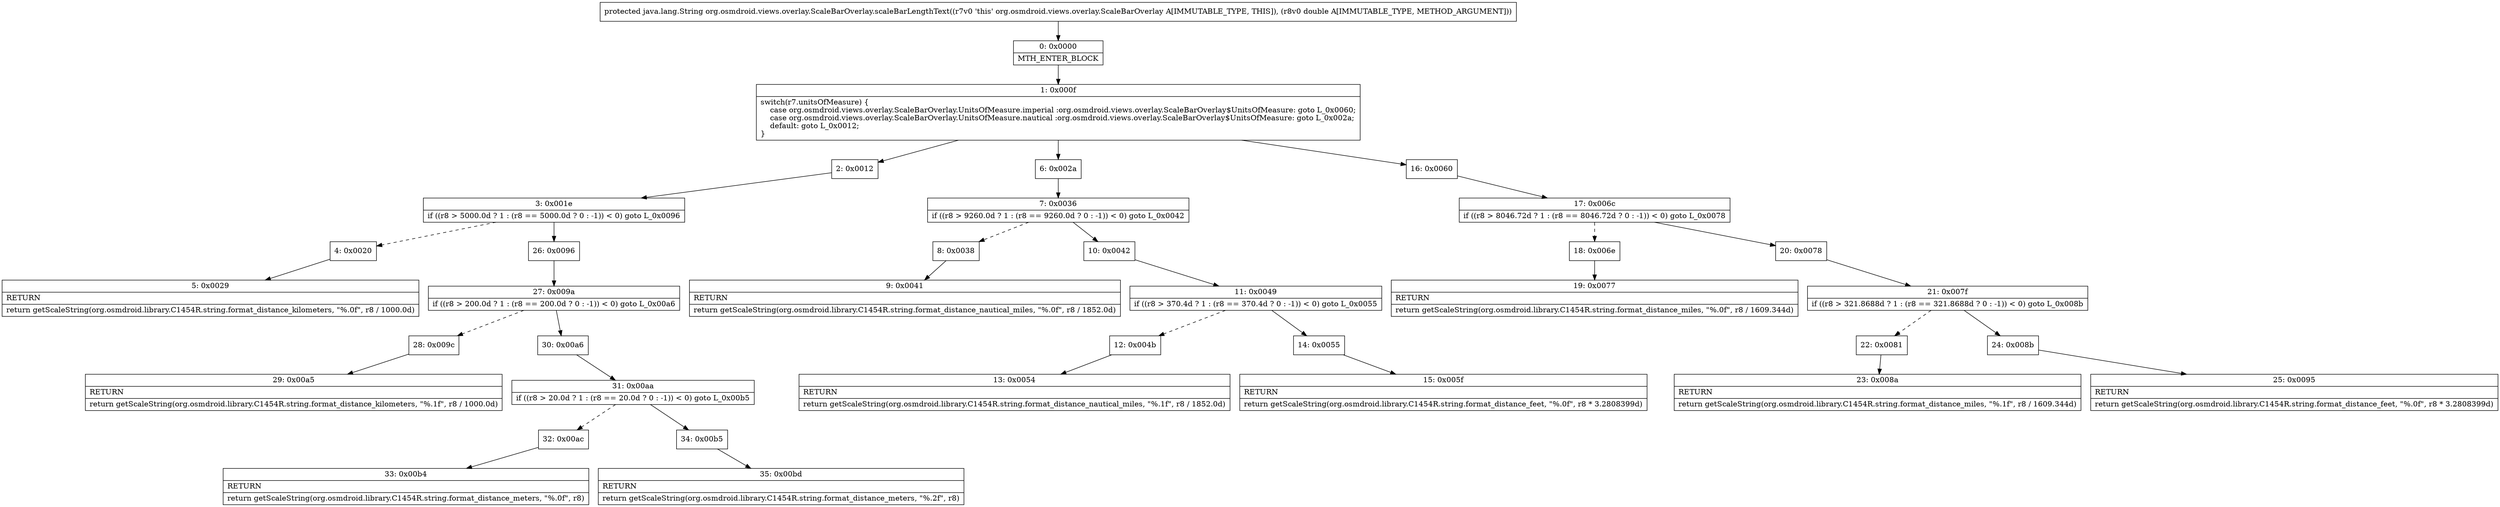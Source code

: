 digraph "CFG fororg.osmdroid.views.overlay.ScaleBarOverlay.scaleBarLengthText(D)Ljava\/lang\/String;" {
Node_0 [shape=record,label="{0\:\ 0x0000|MTH_ENTER_BLOCK\l}"];
Node_1 [shape=record,label="{1\:\ 0x000f|switch(r7.unitsOfMeasure) \{\l    case org.osmdroid.views.overlay.ScaleBarOverlay.UnitsOfMeasure.imperial :org.osmdroid.views.overlay.ScaleBarOverlay$UnitsOfMeasure: goto L_0x0060;\l    case org.osmdroid.views.overlay.ScaleBarOverlay.UnitsOfMeasure.nautical :org.osmdroid.views.overlay.ScaleBarOverlay$UnitsOfMeasure: goto L_0x002a;\l    default: goto L_0x0012;\l\}\l}"];
Node_2 [shape=record,label="{2\:\ 0x0012}"];
Node_3 [shape=record,label="{3\:\ 0x001e|if ((r8 \> 5000.0d ? 1 : (r8 == 5000.0d ? 0 : \-1)) \< 0) goto L_0x0096\l}"];
Node_4 [shape=record,label="{4\:\ 0x0020}"];
Node_5 [shape=record,label="{5\:\ 0x0029|RETURN\l|return getScaleString(org.osmdroid.library.C1454R.string.format_distance_kilometers, \"%.0f\", r8 \/ 1000.0d)\l}"];
Node_6 [shape=record,label="{6\:\ 0x002a}"];
Node_7 [shape=record,label="{7\:\ 0x0036|if ((r8 \> 9260.0d ? 1 : (r8 == 9260.0d ? 0 : \-1)) \< 0) goto L_0x0042\l}"];
Node_8 [shape=record,label="{8\:\ 0x0038}"];
Node_9 [shape=record,label="{9\:\ 0x0041|RETURN\l|return getScaleString(org.osmdroid.library.C1454R.string.format_distance_nautical_miles, \"%.0f\", r8 \/ 1852.0d)\l}"];
Node_10 [shape=record,label="{10\:\ 0x0042}"];
Node_11 [shape=record,label="{11\:\ 0x0049|if ((r8 \> 370.4d ? 1 : (r8 == 370.4d ? 0 : \-1)) \< 0) goto L_0x0055\l}"];
Node_12 [shape=record,label="{12\:\ 0x004b}"];
Node_13 [shape=record,label="{13\:\ 0x0054|RETURN\l|return getScaleString(org.osmdroid.library.C1454R.string.format_distance_nautical_miles, \"%.1f\", r8 \/ 1852.0d)\l}"];
Node_14 [shape=record,label="{14\:\ 0x0055}"];
Node_15 [shape=record,label="{15\:\ 0x005f|RETURN\l|return getScaleString(org.osmdroid.library.C1454R.string.format_distance_feet, \"%.0f\", r8 * 3.2808399d)\l}"];
Node_16 [shape=record,label="{16\:\ 0x0060}"];
Node_17 [shape=record,label="{17\:\ 0x006c|if ((r8 \> 8046.72d ? 1 : (r8 == 8046.72d ? 0 : \-1)) \< 0) goto L_0x0078\l}"];
Node_18 [shape=record,label="{18\:\ 0x006e}"];
Node_19 [shape=record,label="{19\:\ 0x0077|RETURN\l|return getScaleString(org.osmdroid.library.C1454R.string.format_distance_miles, \"%.0f\", r8 \/ 1609.344d)\l}"];
Node_20 [shape=record,label="{20\:\ 0x0078}"];
Node_21 [shape=record,label="{21\:\ 0x007f|if ((r8 \> 321.8688d ? 1 : (r8 == 321.8688d ? 0 : \-1)) \< 0) goto L_0x008b\l}"];
Node_22 [shape=record,label="{22\:\ 0x0081}"];
Node_23 [shape=record,label="{23\:\ 0x008a|RETURN\l|return getScaleString(org.osmdroid.library.C1454R.string.format_distance_miles, \"%.1f\", r8 \/ 1609.344d)\l}"];
Node_24 [shape=record,label="{24\:\ 0x008b}"];
Node_25 [shape=record,label="{25\:\ 0x0095|RETURN\l|return getScaleString(org.osmdroid.library.C1454R.string.format_distance_feet, \"%.0f\", r8 * 3.2808399d)\l}"];
Node_26 [shape=record,label="{26\:\ 0x0096}"];
Node_27 [shape=record,label="{27\:\ 0x009a|if ((r8 \> 200.0d ? 1 : (r8 == 200.0d ? 0 : \-1)) \< 0) goto L_0x00a6\l}"];
Node_28 [shape=record,label="{28\:\ 0x009c}"];
Node_29 [shape=record,label="{29\:\ 0x00a5|RETURN\l|return getScaleString(org.osmdroid.library.C1454R.string.format_distance_kilometers, \"%.1f\", r8 \/ 1000.0d)\l}"];
Node_30 [shape=record,label="{30\:\ 0x00a6}"];
Node_31 [shape=record,label="{31\:\ 0x00aa|if ((r8 \> 20.0d ? 1 : (r8 == 20.0d ? 0 : \-1)) \< 0) goto L_0x00b5\l}"];
Node_32 [shape=record,label="{32\:\ 0x00ac}"];
Node_33 [shape=record,label="{33\:\ 0x00b4|RETURN\l|return getScaleString(org.osmdroid.library.C1454R.string.format_distance_meters, \"%.0f\", r8)\l}"];
Node_34 [shape=record,label="{34\:\ 0x00b5}"];
Node_35 [shape=record,label="{35\:\ 0x00bd|RETURN\l|return getScaleString(org.osmdroid.library.C1454R.string.format_distance_meters, \"%.2f\", r8)\l}"];
MethodNode[shape=record,label="{protected java.lang.String org.osmdroid.views.overlay.ScaleBarOverlay.scaleBarLengthText((r7v0 'this' org.osmdroid.views.overlay.ScaleBarOverlay A[IMMUTABLE_TYPE, THIS]), (r8v0 double A[IMMUTABLE_TYPE, METHOD_ARGUMENT])) }"];
MethodNode -> Node_0;
Node_0 -> Node_1;
Node_1 -> Node_2;
Node_1 -> Node_6;
Node_1 -> Node_16;
Node_2 -> Node_3;
Node_3 -> Node_4[style=dashed];
Node_3 -> Node_26;
Node_4 -> Node_5;
Node_6 -> Node_7;
Node_7 -> Node_8[style=dashed];
Node_7 -> Node_10;
Node_8 -> Node_9;
Node_10 -> Node_11;
Node_11 -> Node_12[style=dashed];
Node_11 -> Node_14;
Node_12 -> Node_13;
Node_14 -> Node_15;
Node_16 -> Node_17;
Node_17 -> Node_18[style=dashed];
Node_17 -> Node_20;
Node_18 -> Node_19;
Node_20 -> Node_21;
Node_21 -> Node_22[style=dashed];
Node_21 -> Node_24;
Node_22 -> Node_23;
Node_24 -> Node_25;
Node_26 -> Node_27;
Node_27 -> Node_28[style=dashed];
Node_27 -> Node_30;
Node_28 -> Node_29;
Node_30 -> Node_31;
Node_31 -> Node_32[style=dashed];
Node_31 -> Node_34;
Node_32 -> Node_33;
Node_34 -> Node_35;
}

